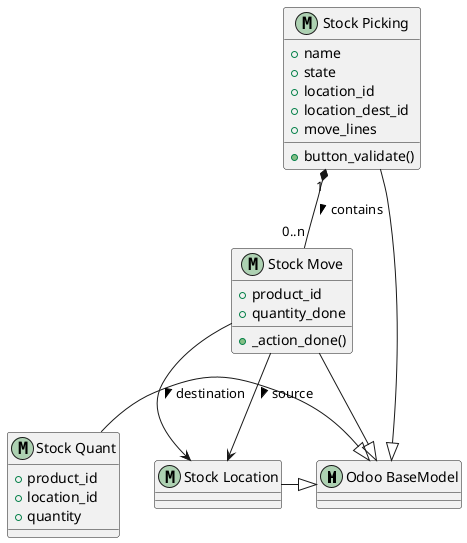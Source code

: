 @startuml Class_StockPicking

!define Model(name,desc) class name as "desc" << (M,#ADD1B2) >>

Model(BaseModel, "Odoo BaseModel")
Model(StockPicking, "Stock Picking")
Model(StockMove, "Stock Move")
Model(StockLocation, "Stock Location")
Model(StockQuant, "Stock Quant")

StockPicking -|> BaseModel
StockMove -|> BaseModel
StockLocation -|> BaseModel
StockQuant -|> BaseModel

StockPicking "1" *-- "0..n" StockMove : contains >
StockMove --> StockLocation : source >
StockMove --> StockLocation : destination >

StockPicking : +name
StockPicking : +state
StockPicking : +location_id
StockPicking : +location_dest_id
StockPicking : +move_lines
StockPicking : +button_validate()

StockMove : +product_id
StockMove : +quantity_done
StockMove : +_action_done()

StockQuant : +product_id
StockQuant : +location_id
StockQuant : +quantity

@enduml
